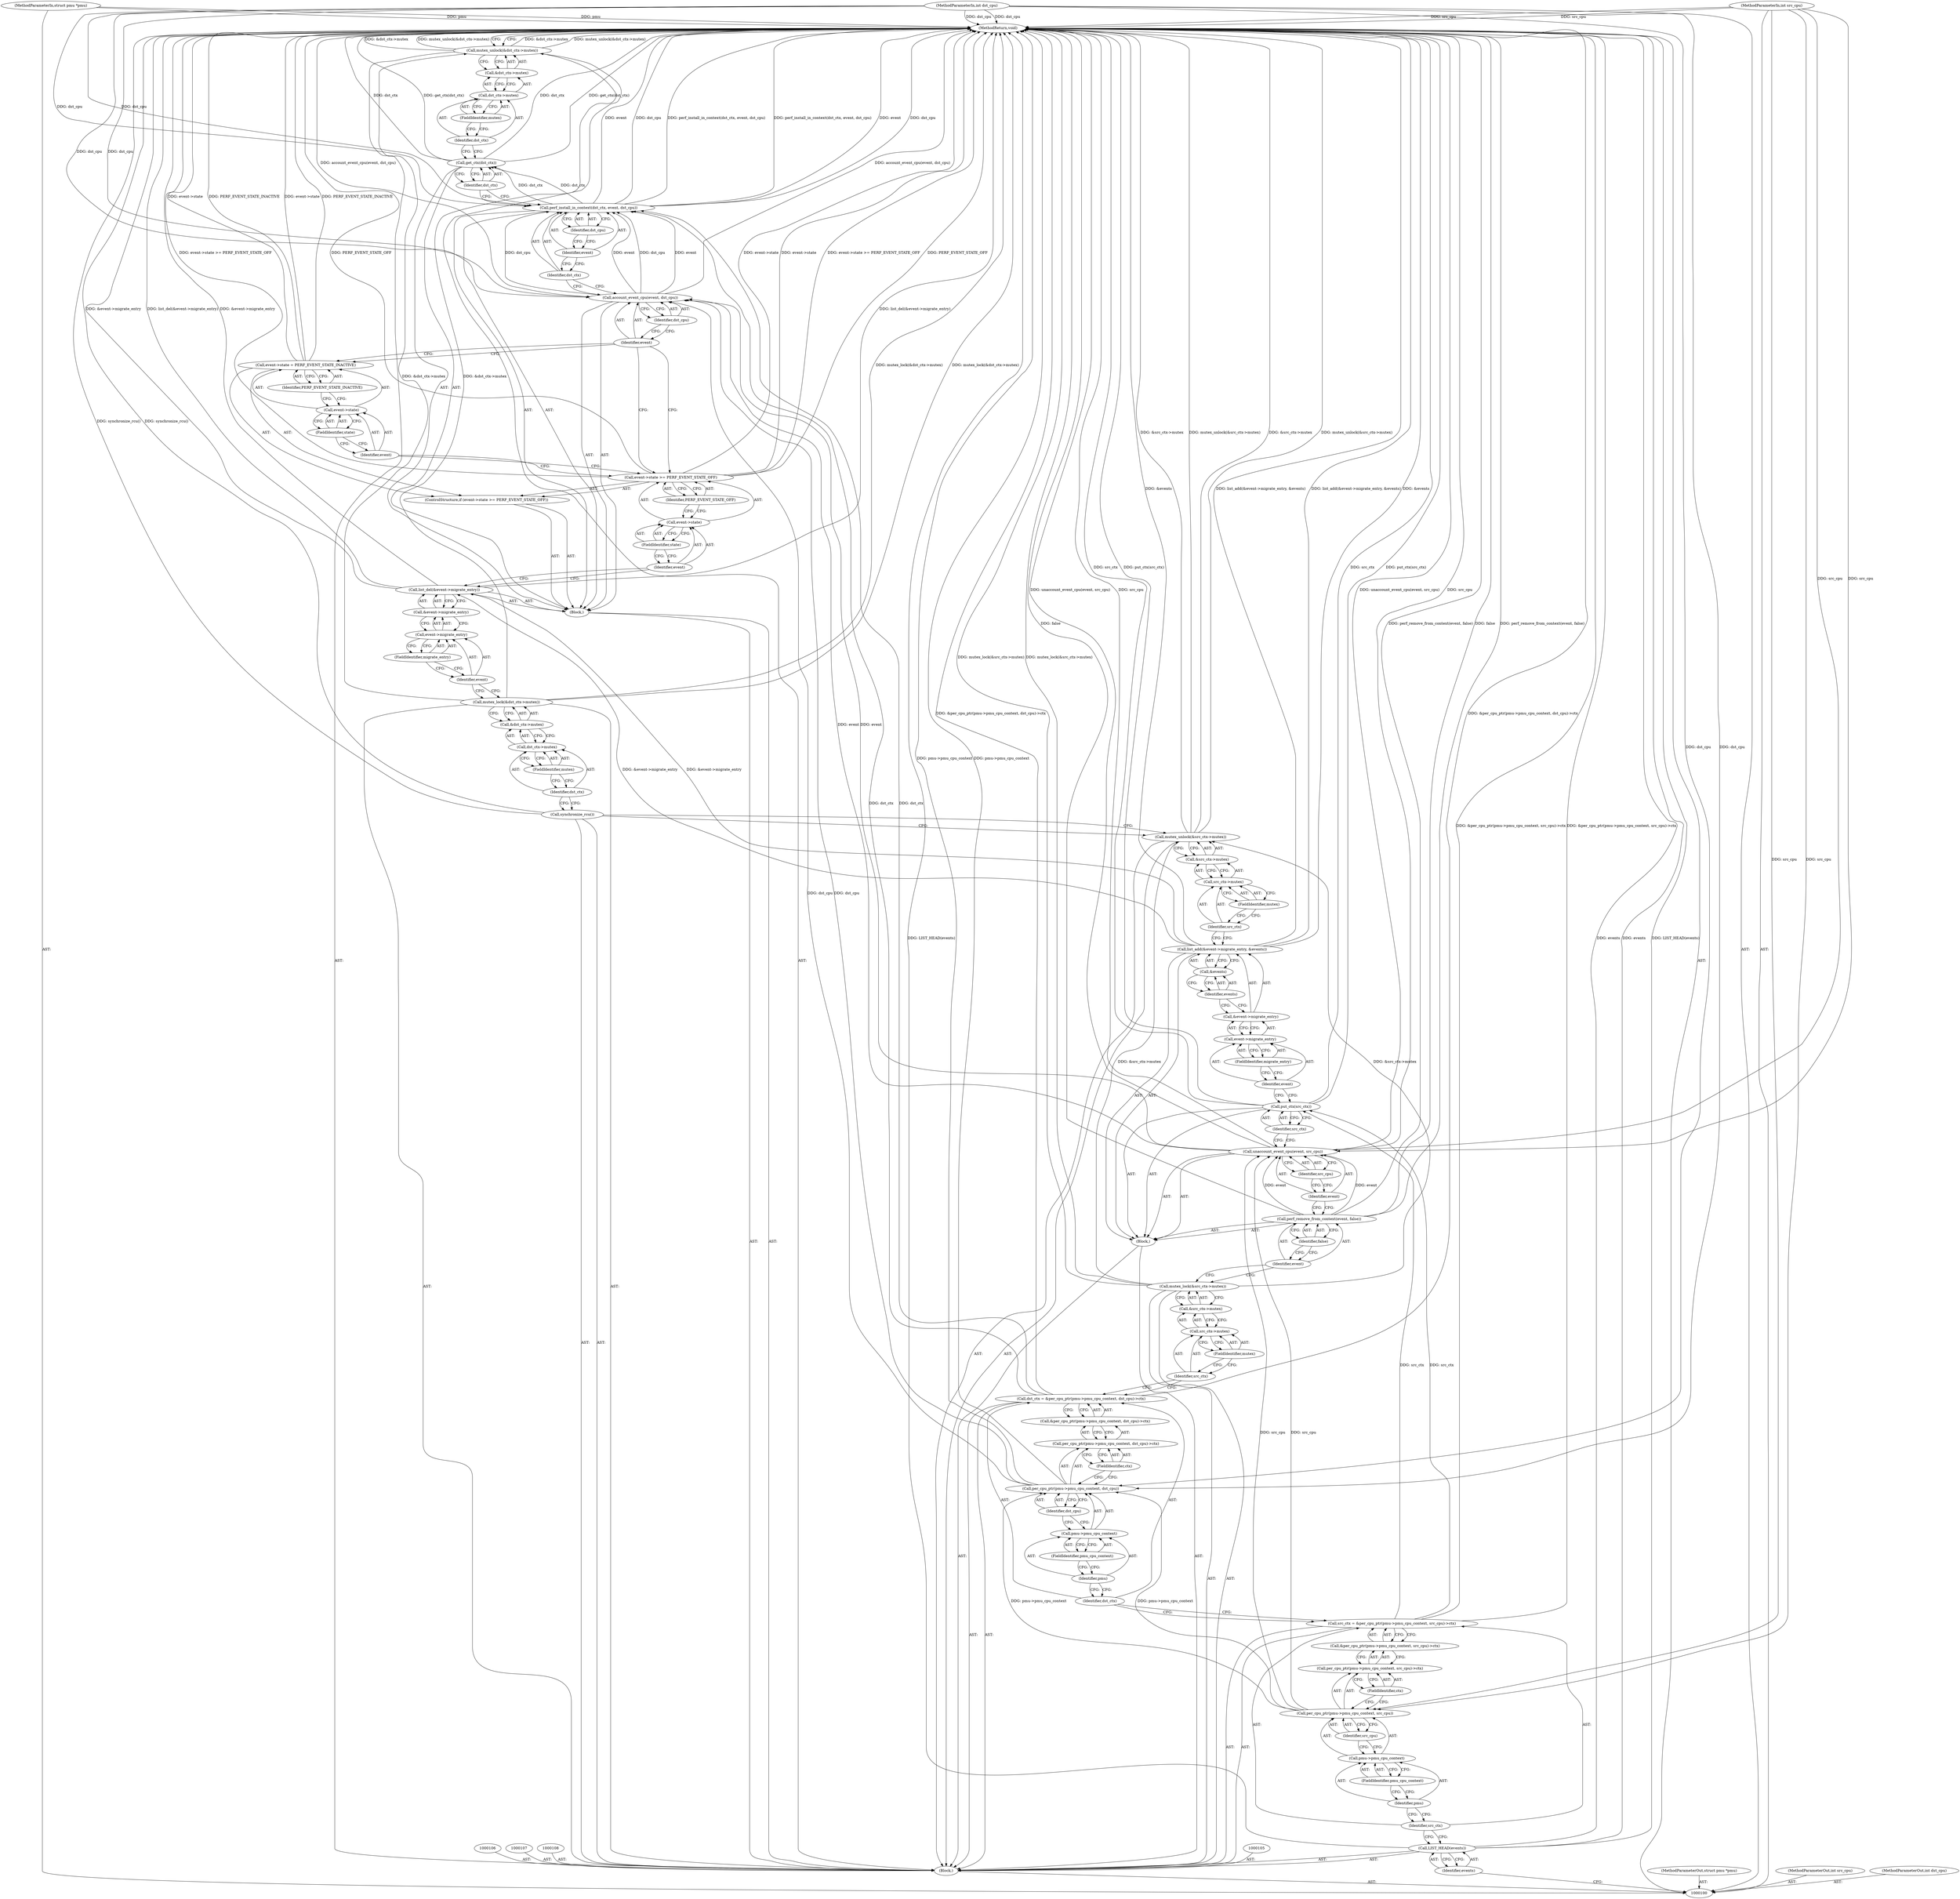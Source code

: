 digraph "1_linux_f63a8daa5812afef4f06c962351687e1ff9ccb2b_10" {
"1000194" [label="(MethodReturn,void)"];
"1000101" [label="(MethodParameterIn,struct pmu *pmu)"];
"1000279" [label="(MethodParameterOut,struct pmu *pmu)"];
"1000102" [label="(MethodParameterIn,int src_cpu)"];
"1000280" [label="(MethodParameterOut,int src_cpu)"];
"1000103" [label="(MethodParameterIn,int dst_cpu)"];
"1000281" [label="(MethodParameterOut,int dst_cpu)"];
"1000131" [label="(Call,mutex_lock(&src_ctx->mutex))"];
"1000132" [label="(Call,&src_ctx->mutex)"];
"1000133" [label="(Call,src_ctx->mutex)"];
"1000134" [label="(Identifier,src_ctx)"];
"1000135" [label="(FieldIdentifier,mutex)"];
"1000136" [label="(Block,)"];
"1000138" [label="(Identifier,event)"];
"1000137" [label="(Call,perf_remove_from_context(event, false))"];
"1000139" [label="(Identifier,false)"];
"1000141" [label="(Identifier,event)"];
"1000140" [label="(Call,unaccount_event_cpu(event, src_cpu))"];
"1000142" [label="(Identifier,src_cpu)"];
"1000144" [label="(Identifier,src_ctx)"];
"1000143" [label="(Call,put_ctx(src_ctx))"];
"1000146" [label="(Call,&event->migrate_entry)"];
"1000147" [label="(Call,event->migrate_entry)"];
"1000148" [label="(Identifier,event)"];
"1000149" [label="(FieldIdentifier,migrate_entry)"];
"1000145" [label="(Call,list_add(&event->migrate_entry, &events))"];
"1000150" [label="(Call,&events)"];
"1000151" [label="(Identifier,events)"];
"1000152" [label="(Call,mutex_unlock(&src_ctx->mutex))"];
"1000153" [label="(Call,&src_ctx->mutex)"];
"1000154" [label="(Call,src_ctx->mutex)"];
"1000155" [label="(Identifier,src_ctx)"];
"1000156" [label="(FieldIdentifier,mutex)"];
"1000104" [label="(Block,)"];
"1000157" [label="(Call,synchronize_rcu())"];
"1000158" [label="(Call,mutex_lock(&dst_ctx->mutex))"];
"1000159" [label="(Call,&dst_ctx->mutex)"];
"1000160" [label="(Call,dst_ctx->mutex)"];
"1000161" [label="(Identifier,dst_ctx)"];
"1000162" [label="(FieldIdentifier,mutex)"];
"1000163" [label="(Block,)"];
"1000165" [label="(Call,&event->migrate_entry)"];
"1000166" [label="(Call,event->migrate_entry)"];
"1000167" [label="(Identifier,event)"];
"1000168" [label="(FieldIdentifier,migrate_entry)"];
"1000164" [label="(Call,list_del(&event->migrate_entry))"];
"1000173" [label="(FieldIdentifier,state)"];
"1000174" [label="(Identifier,PERF_EVENT_STATE_OFF)"];
"1000169" [label="(ControlStructure,if (event->state >= PERF_EVENT_STATE_OFF))"];
"1000170" [label="(Call,event->state >= PERF_EVENT_STATE_OFF)"];
"1000171" [label="(Call,event->state)"];
"1000172" [label="(Identifier,event)"];
"1000178" [label="(FieldIdentifier,state)"];
"1000179" [label="(Identifier,PERF_EVENT_STATE_INACTIVE)"];
"1000175" [label="(Call,event->state = PERF_EVENT_STATE_INACTIVE)"];
"1000176" [label="(Call,event->state)"];
"1000177" [label="(Identifier,event)"];
"1000180" [label="(Call,account_event_cpu(event, dst_cpu))"];
"1000181" [label="(Identifier,event)"];
"1000182" [label="(Identifier,dst_cpu)"];
"1000183" [label="(Call,perf_install_in_context(dst_ctx, event, dst_cpu))"];
"1000184" [label="(Identifier,dst_ctx)"];
"1000185" [label="(Identifier,event)"];
"1000186" [label="(Identifier,dst_cpu)"];
"1000188" [label="(Identifier,dst_ctx)"];
"1000187" [label="(Call,get_ctx(dst_ctx))"];
"1000190" [label="(Call,&dst_ctx->mutex)"];
"1000191" [label="(Call,dst_ctx->mutex)"];
"1000192" [label="(Identifier,dst_ctx)"];
"1000189" [label="(Call,mutex_unlock(&dst_ctx->mutex))"];
"1000193" [label="(FieldIdentifier,mutex)"];
"1000109" [label="(Call,LIST_HEAD(events))"];
"1000110" [label="(Identifier,events)"];
"1000113" [label="(Call,&per_cpu_ptr(pmu->pmu_cpu_context, src_cpu)->ctx)"];
"1000114" [label="(Call,per_cpu_ptr(pmu->pmu_cpu_context, src_cpu)->ctx)"];
"1000115" [label="(Call,per_cpu_ptr(pmu->pmu_cpu_context, src_cpu))"];
"1000111" [label="(Call,src_ctx = &per_cpu_ptr(pmu->pmu_cpu_context, src_cpu)->ctx)"];
"1000112" [label="(Identifier,src_ctx)"];
"1000116" [label="(Call,pmu->pmu_cpu_context)"];
"1000117" [label="(Identifier,pmu)"];
"1000118" [label="(FieldIdentifier,pmu_cpu_context)"];
"1000119" [label="(Identifier,src_cpu)"];
"1000120" [label="(FieldIdentifier,ctx)"];
"1000123" [label="(Call,&per_cpu_ptr(pmu->pmu_cpu_context, dst_cpu)->ctx)"];
"1000124" [label="(Call,per_cpu_ptr(pmu->pmu_cpu_context, dst_cpu)->ctx)"];
"1000125" [label="(Call,per_cpu_ptr(pmu->pmu_cpu_context, dst_cpu))"];
"1000121" [label="(Call,dst_ctx = &per_cpu_ptr(pmu->pmu_cpu_context, dst_cpu)->ctx)"];
"1000122" [label="(Identifier,dst_ctx)"];
"1000126" [label="(Call,pmu->pmu_cpu_context)"];
"1000127" [label="(Identifier,pmu)"];
"1000128" [label="(FieldIdentifier,pmu_cpu_context)"];
"1000129" [label="(Identifier,dst_cpu)"];
"1000130" [label="(FieldIdentifier,ctx)"];
"1000194" -> "1000100"  [label="AST: "];
"1000194" -> "1000189"  [label="CFG: "];
"1000187" -> "1000194"  [label="DDG: dst_ctx"];
"1000187" -> "1000194"  [label="DDG: get_ctx(dst_ctx)"];
"1000183" -> "1000194"  [label="DDG: event"];
"1000183" -> "1000194"  [label="DDG: dst_cpu"];
"1000183" -> "1000194"  [label="DDG: perf_install_in_context(dst_ctx, event, dst_cpu)"];
"1000189" -> "1000194"  [label="DDG: &dst_ctx->mutex"];
"1000189" -> "1000194"  [label="DDG: mutex_unlock(&dst_ctx->mutex)"];
"1000157" -> "1000194"  [label="DDG: synchronize_rcu()"];
"1000175" -> "1000194"  [label="DDG: PERF_EVENT_STATE_INACTIVE"];
"1000175" -> "1000194"  [label="DDG: event->state"];
"1000152" -> "1000194"  [label="DDG: &src_ctx->mutex"];
"1000152" -> "1000194"  [label="DDG: mutex_unlock(&src_ctx->mutex)"];
"1000102" -> "1000194"  [label="DDG: src_cpu"];
"1000164" -> "1000194"  [label="DDG: list_del(&event->migrate_entry)"];
"1000164" -> "1000194"  [label="DDG: &event->migrate_entry"];
"1000125" -> "1000194"  [label="DDG: pmu->pmu_cpu_context"];
"1000140" -> "1000194"  [label="DDG: src_cpu"];
"1000140" -> "1000194"  [label="DDG: unaccount_event_cpu(event, src_cpu)"];
"1000121" -> "1000194"  [label="DDG: &per_cpu_ptr(pmu->pmu_cpu_context, dst_cpu)->ctx"];
"1000137" -> "1000194"  [label="DDG: false"];
"1000137" -> "1000194"  [label="DDG: perf_remove_from_context(event, false)"];
"1000143" -> "1000194"  [label="DDG: src_ctx"];
"1000143" -> "1000194"  [label="DDG: put_ctx(src_ctx)"];
"1000158" -> "1000194"  [label="DDG: mutex_lock(&dst_ctx->mutex)"];
"1000103" -> "1000194"  [label="DDG: dst_cpu"];
"1000180" -> "1000194"  [label="DDG: account_event_cpu(event, dst_cpu)"];
"1000111" -> "1000194"  [label="DDG: &per_cpu_ptr(pmu->pmu_cpu_context, src_cpu)->ctx"];
"1000101" -> "1000194"  [label="DDG: pmu"];
"1000109" -> "1000194"  [label="DDG: events"];
"1000109" -> "1000194"  [label="DDG: LIST_HEAD(events)"];
"1000145" -> "1000194"  [label="DDG: list_add(&event->migrate_entry, &events)"];
"1000145" -> "1000194"  [label="DDG: &events"];
"1000170" -> "1000194"  [label="DDG: event->state"];
"1000170" -> "1000194"  [label="DDG: event->state >= PERF_EVENT_STATE_OFF"];
"1000170" -> "1000194"  [label="DDG: PERF_EVENT_STATE_OFF"];
"1000131" -> "1000194"  [label="DDG: mutex_lock(&src_ctx->mutex)"];
"1000101" -> "1000100"  [label="AST: "];
"1000101" -> "1000194"  [label="DDG: pmu"];
"1000279" -> "1000100"  [label="AST: "];
"1000102" -> "1000100"  [label="AST: "];
"1000102" -> "1000194"  [label="DDG: src_cpu"];
"1000102" -> "1000115"  [label="DDG: src_cpu"];
"1000102" -> "1000140"  [label="DDG: src_cpu"];
"1000280" -> "1000100"  [label="AST: "];
"1000103" -> "1000100"  [label="AST: "];
"1000103" -> "1000194"  [label="DDG: dst_cpu"];
"1000103" -> "1000125"  [label="DDG: dst_cpu"];
"1000103" -> "1000180"  [label="DDG: dst_cpu"];
"1000103" -> "1000183"  [label="DDG: dst_cpu"];
"1000281" -> "1000100"  [label="AST: "];
"1000131" -> "1000104"  [label="AST: "];
"1000131" -> "1000132"  [label="CFG: "];
"1000132" -> "1000131"  [label="AST: "];
"1000138" -> "1000131"  [label="CFG: "];
"1000131" -> "1000194"  [label="DDG: mutex_lock(&src_ctx->mutex)"];
"1000131" -> "1000152"  [label="DDG: &src_ctx->mutex"];
"1000132" -> "1000131"  [label="AST: "];
"1000132" -> "1000133"  [label="CFG: "];
"1000133" -> "1000132"  [label="AST: "];
"1000131" -> "1000132"  [label="CFG: "];
"1000133" -> "1000132"  [label="AST: "];
"1000133" -> "1000135"  [label="CFG: "];
"1000134" -> "1000133"  [label="AST: "];
"1000135" -> "1000133"  [label="AST: "];
"1000132" -> "1000133"  [label="CFG: "];
"1000134" -> "1000133"  [label="AST: "];
"1000134" -> "1000121"  [label="CFG: "];
"1000135" -> "1000134"  [label="CFG: "];
"1000135" -> "1000133"  [label="AST: "];
"1000135" -> "1000134"  [label="CFG: "];
"1000133" -> "1000135"  [label="CFG: "];
"1000136" -> "1000104"  [label="AST: "];
"1000137" -> "1000136"  [label="AST: "];
"1000140" -> "1000136"  [label="AST: "];
"1000143" -> "1000136"  [label="AST: "];
"1000145" -> "1000136"  [label="AST: "];
"1000138" -> "1000137"  [label="AST: "];
"1000138" -> "1000131"  [label="CFG: "];
"1000139" -> "1000138"  [label="CFG: "];
"1000137" -> "1000136"  [label="AST: "];
"1000137" -> "1000139"  [label="CFG: "];
"1000138" -> "1000137"  [label="AST: "];
"1000139" -> "1000137"  [label="AST: "];
"1000141" -> "1000137"  [label="CFG: "];
"1000137" -> "1000194"  [label="DDG: false"];
"1000137" -> "1000194"  [label="DDG: perf_remove_from_context(event, false)"];
"1000137" -> "1000140"  [label="DDG: event"];
"1000139" -> "1000137"  [label="AST: "];
"1000139" -> "1000138"  [label="CFG: "];
"1000137" -> "1000139"  [label="CFG: "];
"1000141" -> "1000140"  [label="AST: "];
"1000141" -> "1000137"  [label="CFG: "];
"1000142" -> "1000141"  [label="CFG: "];
"1000140" -> "1000136"  [label="AST: "];
"1000140" -> "1000142"  [label="CFG: "];
"1000141" -> "1000140"  [label="AST: "];
"1000142" -> "1000140"  [label="AST: "];
"1000144" -> "1000140"  [label="CFG: "];
"1000140" -> "1000194"  [label="DDG: src_cpu"];
"1000140" -> "1000194"  [label="DDG: unaccount_event_cpu(event, src_cpu)"];
"1000137" -> "1000140"  [label="DDG: event"];
"1000115" -> "1000140"  [label="DDG: src_cpu"];
"1000102" -> "1000140"  [label="DDG: src_cpu"];
"1000140" -> "1000180"  [label="DDG: event"];
"1000142" -> "1000140"  [label="AST: "];
"1000142" -> "1000141"  [label="CFG: "];
"1000140" -> "1000142"  [label="CFG: "];
"1000144" -> "1000143"  [label="AST: "];
"1000144" -> "1000140"  [label="CFG: "];
"1000143" -> "1000144"  [label="CFG: "];
"1000143" -> "1000136"  [label="AST: "];
"1000143" -> "1000144"  [label="CFG: "];
"1000144" -> "1000143"  [label="AST: "];
"1000148" -> "1000143"  [label="CFG: "];
"1000143" -> "1000194"  [label="DDG: src_ctx"];
"1000143" -> "1000194"  [label="DDG: put_ctx(src_ctx)"];
"1000111" -> "1000143"  [label="DDG: src_ctx"];
"1000146" -> "1000145"  [label="AST: "];
"1000146" -> "1000147"  [label="CFG: "];
"1000147" -> "1000146"  [label="AST: "];
"1000151" -> "1000146"  [label="CFG: "];
"1000147" -> "1000146"  [label="AST: "];
"1000147" -> "1000149"  [label="CFG: "];
"1000148" -> "1000147"  [label="AST: "];
"1000149" -> "1000147"  [label="AST: "];
"1000146" -> "1000147"  [label="CFG: "];
"1000148" -> "1000147"  [label="AST: "];
"1000148" -> "1000143"  [label="CFG: "];
"1000149" -> "1000148"  [label="CFG: "];
"1000149" -> "1000147"  [label="AST: "];
"1000149" -> "1000148"  [label="CFG: "];
"1000147" -> "1000149"  [label="CFG: "];
"1000145" -> "1000136"  [label="AST: "];
"1000145" -> "1000150"  [label="CFG: "];
"1000146" -> "1000145"  [label="AST: "];
"1000150" -> "1000145"  [label="AST: "];
"1000155" -> "1000145"  [label="CFG: "];
"1000145" -> "1000194"  [label="DDG: list_add(&event->migrate_entry, &events)"];
"1000145" -> "1000194"  [label="DDG: &events"];
"1000145" -> "1000164"  [label="DDG: &event->migrate_entry"];
"1000150" -> "1000145"  [label="AST: "];
"1000150" -> "1000151"  [label="CFG: "];
"1000151" -> "1000150"  [label="AST: "];
"1000145" -> "1000150"  [label="CFG: "];
"1000151" -> "1000150"  [label="AST: "];
"1000151" -> "1000146"  [label="CFG: "];
"1000150" -> "1000151"  [label="CFG: "];
"1000152" -> "1000104"  [label="AST: "];
"1000152" -> "1000153"  [label="CFG: "];
"1000153" -> "1000152"  [label="AST: "];
"1000157" -> "1000152"  [label="CFG: "];
"1000152" -> "1000194"  [label="DDG: &src_ctx->mutex"];
"1000152" -> "1000194"  [label="DDG: mutex_unlock(&src_ctx->mutex)"];
"1000131" -> "1000152"  [label="DDG: &src_ctx->mutex"];
"1000153" -> "1000152"  [label="AST: "];
"1000153" -> "1000154"  [label="CFG: "];
"1000154" -> "1000153"  [label="AST: "];
"1000152" -> "1000153"  [label="CFG: "];
"1000154" -> "1000153"  [label="AST: "];
"1000154" -> "1000156"  [label="CFG: "];
"1000155" -> "1000154"  [label="AST: "];
"1000156" -> "1000154"  [label="AST: "];
"1000153" -> "1000154"  [label="CFG: "];
"1000155" -> "1000154"  [label="AST: "];
"1000155" -> "1000145"  [label="CFG: "];
"1000156" -> "1000155"  [label="CFG: "];
"1000156" -> "1000154"  [label="AST: "];
"1000156" -> "1000155"  [label="CFG: "];
"1000154" -> "1000156"  [label="CFG: "];
"1000104" -> "1000100"  [label="AST: "];
"1000105" -> "1000104"  [label="AST: "];
"1000106" -> "1000104"  [label="AST: "];
"1000107" -> "1000104"  [label="AST: "];
"1000108" -> "1000104"  [label="AST: "];
"1000109" -> "1000104"  [label="AST: "];
"1000111" -> "1000104"  [label="AST: "];
"1000121" -> "1000104"  [label="AST: "];
"1000131" -> "1000104"  [label="AST: "];
"1000136" -> "1000104"  [label="AST: "];
"1000152" -> "1000104"  [label="AST: "];
"1000157" -> "1000104"  [label="AST: "];
"1000158" -> "1000104"  [label="AST: "];
"1000163" -> "1000104"  [label="AST: "];
"1000189" -> "1000104"  [label="AST: "];
"1000157" -> "1000104"  [label="AST: "];
"1000157" -> "1000152"  [label="CFG: "];
"1000161" -> "1000157"  [label="CFG: "];
"1000157" -> "1000194"  [label="DDG: synchronize_rcu()"];
"1000158" -> "1000104"  [label="AST: "];
"1000158" -> "1000159"  [label="CFG: "];
"1000159" -> "1000158"  [label="AST: "];
"1000167" -> "1000158"  [label="CFG: "];
"1000158" -> "1000194"  [label="DDG: mutex_lock(&dst_ctx->mutex)"];
"1000158" -> "1000189"  [label="DDG: &dst_ctx->mutex"];
"1000159" -> "1000158"  [label="AST: "];
"1000159" -> "1000160"  [label="CFG: "];
"1000160" -> "1000159"  [label="AST: "];
"1000158" -> "1000159"  [label="CFG: "];
"1000160" -> "1000159"  [label="AST: "];
"1000160" -> "1000162"  [label="CFG: "];
"1000161" -> "1000160"  [label="AST: "];
"1000162" -> "1000160"  [label="AST: "];
"1000159" -> "1000160"  [label="CFG: "];
"1000161" -> "1000160"  [label="AST: "];
"1000161" -> "1000157"  [label="CFG: "];
"1000162" -> "1000161"  [label="CFG: "];
"1000162" -> "1000160"  [label="AST: "];
"1000162" -> "1000161"  [label="CFG: "];
"1000160" -> "1000162"  [label="CFG: "];
"1000163" -> "1000104"  [label="AST: "];
"1000164" -> "1000163"  [label="AST: "];
"1000169" -> "1000163"  [label="AST: "];
"1000180" -> "1000163"  [label="AST: "];
"1000183" -> "1000163"  [label="AST: "];
"1000187" -> "1000163"  [label="AST: "];
"1000165" -> "1000164"  [label="AST: "];
"1000165" -> "1000166"  [label="CFG: "];
"1000166" -> "1000165"  [label="AST: "];
"1000164" -> "1000165"  [label="CFG: "];
"1000166" -> "1000165"  [label="AST: "];
"1000166" -> "1000168"  [label="CFG: "];
"1000167" -> "1000166"  [label="AST: "];
"1000168" -> "1000166"  [label="AST: "];
"1000165" -> "1000166"  [label="CFG: "];
"1000167" -> "1000166"  [label="AST: "];
"1000167" -> "1000158"  [label="CFG: "];
"1000168" -> "1000167"  [label="CFG: "];
"1000168" -> "1000166"  [label="AST: "];
"1000168" -> "1000167"  [label="CFG: "];
"1000166" -> "1000168"  [label="CFG: "];
"1000164" -> "1000163"  [label="AST: "];
"1000164" -> "1000165"  [label="CFG: "];
"1000165" -> "1000164"  [label="AST: "];
"1000172" -> "1000164"  [label="CFG: "];
"1000164" -> "1000194"  [label="DDG: list_del(&event->migrate_entry)"];
"1000164" -> "1000194"  [label="DDG: &event->migrate_entry"];
"1000145" -> "1000164"  [label="DDG: &event->migrate_entry"];
"1000173" -> "1000171"  [label="AST: "];
"1000173" -> "1000172"  [label="CFG: "];
"1000171" -> "1000173"  [label="CFG: "];
"1000174" -> "1000170"  [label="AST: "];
"1000174" -> "1000171"  [label="CFG: "];
"1000170" -> "1000174"  [label="CFG: "];
"1000169" -> "1000163"  [label="AST: "];
"1000170" -> "1000169"  [label="AST: "];
"1000175" -> "1000169"  [label="AST: "];
"1000170" -> "1000169"  [label="AST: "];
"1000170" -> "1000174"  [label="CFG: "];
"1000171" -> "1000170"  [label="AST: "];
"1000174" -> "1000170"  [label="AST: "];
"1000177" -> "1000170"  [label="CFG: "];
"1000181" -> "1000170"  [label="CFG: "];
"1000170" -> "1000194"  [label="DDG: event->state"];
"1000170" -> "1000194"  [label="DDG: event->state >= PERF_EVENT_STATE_OFF"];
"1000170" -> "1000194"  [label="DDG: PERF_EVENT_STATE_OFF"];
"1000171" -> "1000170"  [label="AST: "];
"1000171" -> "1000173"  [label="CFG: "];
"1000172" -> "1000171"  [label="AST: "];
"1000173" -> "1000171"  [label="AST: "];
"1000174" -> "1000171"  [label="CFG: "];
"1000172" -> "1000171"  [label="AST: "];
"1000172" -> "1000164"  [label="CFG: "];
"1000173" -> "1000172"  [label="CFG: "];
"1000178" -> "1000176"  [label="AST: "];
"1000178" -> "1000177"  [label="CFG: "];
"1000176" -> "1000178"  [label="CFG: "];
"1000179" -> "1000175"  [label="AST: "];
"1000179" -> "1000176"  [label="CFG: "];
"1000175" -> "1000179"  [label="CFG: "];
"1000175" -> "1000169"  [label="AST: "];
"1000175" -> "1000179"  [label="CFG: "];
"1000176" -> "1000175"  [label="AST: "];
"1000179" -> "1000175"  [label="AST: "];
"1000181" -> "1000175"  [label="CFG: "];
"1000175" -> "1000194"  [label="DDG: PERF_EVENT_STATE_INACTIVE"];
"1000175" -> "1000194"  [label="DDG: event->state"];
"1000176" -> "1000175"  [label="AST: "];
"1000176" -> "1000178"  [label="CFG: "];
"1000177" -> "1000176"  [label="AST: "];
"1000178" -> "1000176"  [label="AST: "];
"1000179" -> "1000176"  [label="CFG: "];
"1000177" -> "1000176"  [label="AST: "];
"1000177" -> "1000170"  [label="CFG: "];
"1000178" -> "1000177"  [label="CFG: "];
"1000180" -> "1000163"  [label="AST: "];
"1000180" -> "1000182"  [label="CFG: "];
"1000181" -> "1000180"  [label="AST: "];
"1000182" -> "1000180"  [label="AST: "];
"1000184" -> "1000180"  [label="CFG: "];
"1000180" -> "1000194"  [label="DDG: account_event_cpu(event, dst_cpu)"];
"1000140" -> "1000180"  [label="DDG: event"];
"1000125" -> "1000180"  [label="DDG: dst_cpu"];
"1000103" -> "1000180"  [label="DDG: dst_cpu"];
"1000180" -> "1000183"  [label="DDG: event"];
"1000180" -> "1000183"  [label="DDG: dst_cpu"];
"1000181" -> "1000180"  [label="AST: "];
"1000181" -> "1000175"  [label="CFG: "];
"1000181" -> "1000170"  [label="CFG: "];
"1000182" -> "1000181"  [label="CFG: "];
"1000182" -> "1000180"  [label="AST: "];
"1000182" -> "1000181"  [label="CFG: "];
"1000180" -> "1000182"  [label="CFG: "];
"1000183" -> "1000163"  [label="AST: "];
"1000183" -> "1000186"  [label="CFG: "];
"1000184" -> "1000183"  [label="AST: "];
"1000185" -> "1000183"  [label="AST: "];
"1000186" -> "1000183"  [label="AST: "];
"1000188" -> "1000183"  [label="CFG: "];
"1000183" -> "1000194"  [label="DDG: event"];
"1000183" -> "1000194"  [label="DDG: dst_cpu"];
"1000183" -> "1000194"  [label="DDG: perf_install_in_context(dst_ctx, event, dst_cpu)"];
"1000121" -> "1000183"  [label="DDG: dst_ctx"];
"1000180" -> "1000183"  [label="DDG: event"];
"1000180" -> "1000183"  [label="DDG: dst_cpu"];
"1000103" -> "1000183"  [label="DDG: dst_cpu"];
"1000183" -> "1000187"  [label="DDG: dst_ctx"];
"1000184" -> "1000183"  [label="AST: "];
"1000184" -> "1000180"  [label="CFG: "];
"1000185" -> "1000184"  [label="CFG: "];
"1000185" -> "1000183"  [label="AST: "];
"1000185" -> "1000184"  [label="CFG: "];
"1000186" -> "1000185"  [label="CFG: "];
"1000186" -> "1000183"  [label="AST: "];
"1000186" -> "1000185"  [label="CFG: "];
"1000183" -> "1000186"  [label="CFG: "];
"1000188" -> "1000187"  [label="AST: "];
"1000188" -> "1000183"  [label="CFG: "];
"1000187" -> "1000188"  [label="CFG: "];
"1000187" -> "1000163"  [label="AST: "];
"1000187" -> "1000188"  [label="CFG: "];
"1000188" -> "1000187"  [label="AST: "];
"1000192" -> "1000187"  [label="CFG: "];
"1000187" -> "1000194"  [label="DDG: dst_ctx"];
"1000187" -> "1000194"  [label="DDG: get_ctx(dst_ctx)"];
"1000183" -> "1000187"  [label="DDG: dst_ctx"];
"1000190" -> "1000189"  [label="AST: "];
"1000190" -> "1000191"  [label="CFG: "];
"1000191" -> "1000190"  [label="AST: "];
"1000189" -> "1000190"  [label="CFG: "];
"1000191" -> "1000190"  [label="AST: "];
"1000191" -> "1000193"  [label="CFG: "];
"1000192" -> "1000191"  [label="AST: "];
"1000193" -> "1000191"  [label="AST: "];
"1000190" -> "1000191"  [label="CFG: "];
"1000192" -> "1000191"  [label="AST: "];
"1000192" -> "1000187"  [label="CFG: "];
"1000193" -> "1000192"  [label="CFG: "];
"1000189" -> "1000104"  [label="AST: "];
"1000189" -> "1000190"  [label="CFG: "];
"1000190" -> "1000189"  [label="AST: "];
"1000194" -> "1000189"  [label="CFG: "];
"1000189" -> "1000194"  [label="DDG: &dst_ctx->mutex"];
"1000189" -> "1000194"  [label="DDG: mutex_unlock(&dst_ctx->mutex)"];
"1000158" -> "1000189"  [label="DDG: &dst_ctx->mutex"];
"1000193" -> "1000191"  [label="AST: "];
"1000193" -> "1000192"  [label="CFG: "];
"1000191" -> "1000193"  [label="CFG: "];
"1000109" -> "1000104"  [label="AST: "];
"1000109" -> "1000110"  [label="CFG: "];
"1000110" -> "1000109"  [label="AST: "];
"1000112" -> "1000109"  [label="CFG: "];
"1000109" -> "1000194"  [label="DDG: events"];
"1000109" -> "1000194"  [label="DDG: LIST_HEAD(events)"];
"1000110" -> "1000109"  [label="AST: "];
"1000110" -> "1000100"  [label="CFG: "];
"1000109" -> "1000110"  [label="CFG: "];
"1000113" -> "1000111"  [label="AST: "];
"1000113" -> "1000114"  [label="CFG: "];
"1000114" -> "1000113"  [label="AST: "];
"1000111" -> "1000113"  [label="CFG: "];
"1000114" -> "1000113"  [label="AST: "];
"1000114" -> "1000120"  [label="CFG: "];
"1000115" -> "1000114"  [label="AST: "];
"1000120" -> "1000114"  [label="AST: "];
"1000113" -> "1000114"  [label="CFG: "];
"1000115" -> "1000114"  [label="AST: "];
"1000115" -> "1000119"  [label="CFG: "];
"1000116" -> "1000115"  [label="AST: "];
"1000119" -> "1000115"  [label="AST: "];
"1000120" -> "1000115"  [label="CFG: "];
"1000102" -> "1000115"  [label="DDG: src_cpu"];
"1000115" -> "1000125"  [label="DDG: pmu->pmu_cpu_context"];
"1000115" -> "1000140"  [label="DDG: src_cpu"];
"1000111" -> "1000104"  [label="AST: "];
"1000111" -> "1000113"  [label="CFG: "];
"1000112" -> "1000111"  [label="AST: "];
"1000113" -> "1000111"  [label="AST: "];
"1000122" -> "1000111"  [label="CFG: "];
"1000111" -> "1000194"  [label="DDG: &per_cpu_ptr(pmu->pmu_cpu_context, src_cpu)->ctx"];
"1000111" -> "1000143"  [label="DDG: src_ctx"];
"1000112" -> "1000111"  [label="AST: "];
"1000112" -> "1000109"  [label="CFG: "];
"1000117" -> "1000112"  [label="CFG: "];
"1000116" -> "1000115"  [label="AST: "];
"1000116" -> "1000118"  [label="CFG: "];
"1000117" -> "1000116"  [label="AST: "];
"1000118" -> "1000116"  [label="AST: "];
"1000119" -> "1000116"  [label="CFG: "];
"1000117" -> "1000116"  [label="AST: "];
"1000117" -> "1000112"  [label="CFG: "];
"1000118" -> "1000117"  [label="CFG: "];
"1000118" -> "1000116"  [label="AST: "];
"1000118" -> "1000117"  [label="CFG: "];
"1000116" -> "1000118"  [label="CFG: "];
"1000119" -> "1000115"  [label="AST: "];
"1000119" -> "1000116"  [label="CFG: "];
"1000115" -> "1000119"  [label="CFG: "];
"1000120" -> "1000114"  [label="AST: "];
"1000120" -> "1000115"  [label="CFG: "];
"1000114" -> "1000120"  [label="CFG: "];
"1000123" -> "1000121"  [label="AST: "];
"1000123" -> "1000124"  [label="CFG: "];
"1000124" -> "1000123"  [label="AST: "];
"1000121" -> "1000123"  [label="CFG: "];
"1000124" -> "1000123"  [label="AST: "];
"1000124" -> "1000130"  [label="CFG: "];
"1000125" -> "1000124"  [label="AST: "];
"1000130" -> "1000124"  [label="AST: "];
"1000123" -> "1000124"  [label="CFG: "];
"1000125" -> "1000124"  [label="AST: "];
"1000125" -> "1000129"  [label="CFG: "];
"1000126" -> "1000125"  [label="AST: "];
"1000129" -> "1000125"  [label="AST: "];
"1000130" -> "1000125"  [label="CFG: "];
"1000125" -> "1000194"  [label="DDG: pmu->pmu_cpu_context"];
"1000115" -> "1000125"  [label="DDG: pmu->pmu_cpu_context"];
"1000103" -> "1000125"  [label="DDG: dst_cpu"];
"1000125" -> "1000180"  [label="DDG: dst_cpu"];
"1000121" -> "1000104"  [label="AST: "];
"1000121" -> "1000123"  [label="CFG: "];
"1000122" -> "1000121"  [label="AST: "];
"1000123" -> "1000121"  [label="AST: "];
"1000134" -> "1000121"  [label="CFG: "];
"1000121" -> "1000194"  [label="DDG: &per_cpu_ptr(pmu->pmu_cpu_context, dst_cpu)->ctx"];
"1000121" -> "1000183"  [label="DDG: dst_ctx"];
"1000122" -> "1000121"  [label="AST: "];
"1000122" -> "1000111"  [label="CFG: "];
"1000127" -> "1000122"  [label="CFG: "];
"1000126" -> "1000125"  [label="AST: "];
"1000126" -> "1000128"  [label="CFG: "];
"1000127" -> "1000126"  [label="AST: "];
"1000128" -> "1000126"  [label="AST: "];
"1000129" -> "1000126"  [label="CFG: "];
"1000127" -> "1000126"  [label="AST: "];
"1000127" -> "1000122"  [label="CFG: "];
"1000128" -> "1000127"  [label="CFG: "];
"1000128" -> "1000126"  [label="AST: "];
"1000128" -> "1000127"  [label="CFG: "];
"1000126" -> "1000128"  [label="CFG: "];
"1000129" -> "1000125"  [label="AST: "];
"1000129" -> "1000126"  [label="CFG: "];
"1000125" -> "1000129"  [label="CFG: "];
"1000130" -> "1000124"  [label="AST: "];
"1000130" -> "1000125"  [label="CFG: "];
"1000124" -> "1000130"  [label="CFG: "];
}

